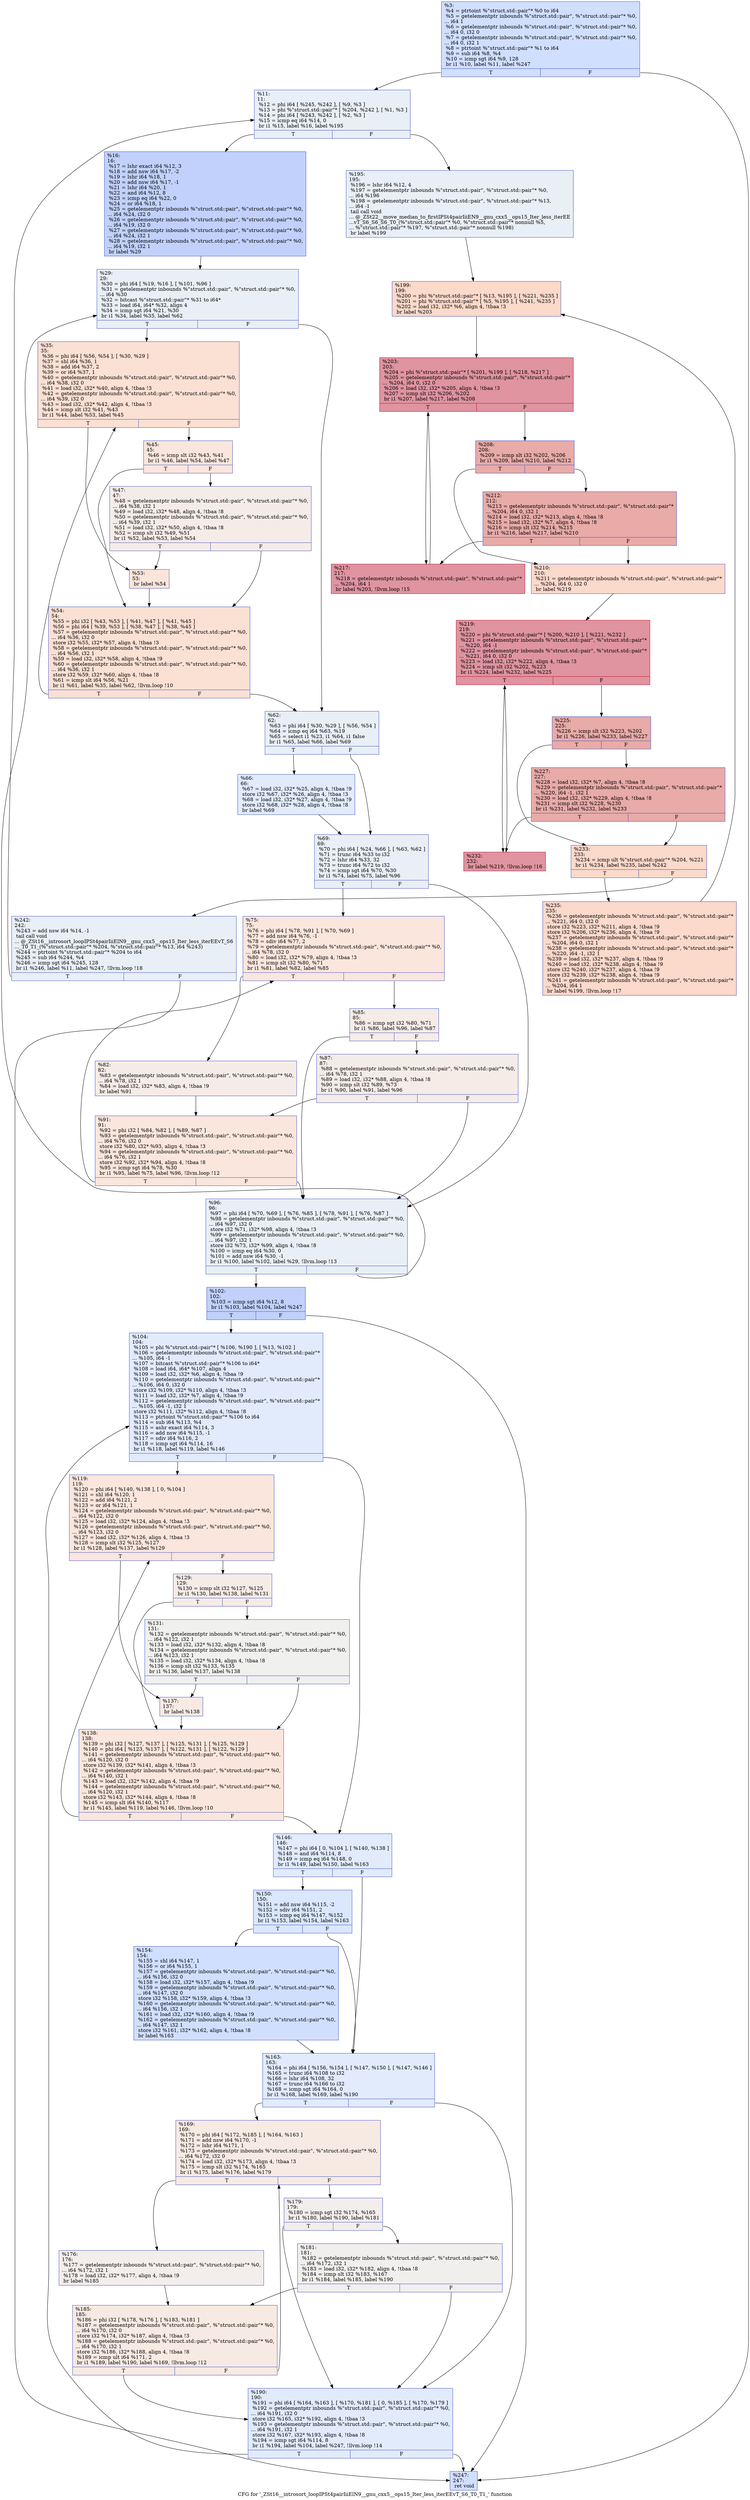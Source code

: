 digraph "CFG for '_ZSt16__introsort_loopIPSt4pairIiiElN9__gnu_cxx5__ops15_Iter_less_iterEEvT_S6_T0_T1_' function" {
	label="CFG for '_ZSt16__introsort_loopIPSt4pairIiiElN9__gnu_cxx5__ops15_Iter_less_iterEEvT_S6_T0_T1_' function";

	Node0x556a79163440 [shape=record,color="#3d50c3ff", style=filled, fillcolor="#96b7ff70",label="{%3:\l  %4 = ptrtoint %\"struct.std::pair\"* %0 to i64\l  %5 = getelementptr inbounds %\"struct.std::pair\", %\"struct.std::pair\"* %0,\l... i64 1\l  %6 = getelementptr inbounds %\"struct.std::pair\", %\"struct.std::pair\"* %0,\l... i64 0, i32 0\l  %7 = getelementptr inbounds %\"struct.std::pair\", %\"struct.std::pair\"* %0,\l... i64 0, i32 1\l  %8 = ptrtoint %\"struct.std::pair\"* %1 to i64\l  %9 = sub i64 %8, %4\l  %10 = icmp sgt i64 %9, 128\l  br i1 %10, label %11, label %247\l|{<s0>T|<s1>F}}"];
	Node0x556a79163440:s0 -> Node0x556a79163500;
	Node0x556a79163440:s1 -> Node0x556a79163900;
	Node0x556a79163500 [shape=record,color="#3d50c3ff", style=filled, fillcolor="#cedaeb70",label="{%11:\l11:                                               \l  %12 = phi i64 [ %245, %242 ], [ %9, %3 ]\l  %13 = phi %\"struct.std::pair\"* [ %204, %242 ], [ %1, %3 ]\l  %14 = phi i64 [ %243, %242 ], [ %2, %3 ]\l  %15 = icmp eq i64 %14, 0\l  br i1 %15, label %16, label %195\l|{<s0>T|<s1>F}}"];
	Node0x556a79163500:s0 -> Node0x556a7916a650;
	Node0x556a79163500:s1 -> Node0x556a7916a6a0;
	Node0x556a7916a650 [shape=record,color="#3d50c3ff", style=filled, fillcolor="#7396f570",label="{%16:\l16:                                               \l  %17 = lshr exact i64 %12, 3\l  %18 = add nsw i64 %17, -2\l  %19 = lshr i64 %18, 1\l  %20 = add nsw i64 %17, -1\l  %21 = lshr i64 %20, 1\l  %22 = and i64 %12, 8\l  %23 = icmp eq i64 %22, 0\l  %24 = or i64 %18, 1\l  %25 = getelementptr inbounds %\"struct.std::pair\", %\"struct.std::pair\"* %0,\l... i64 %24, i32 0\l  %26 = getelementptr inbounds %\"struct.std::pair\", %\"struct.std::pair\"* %0,\l... i64 %19, i32 0\l  %27 = getelementptr inbounds %\"struct.std::pair\", %\"struct.std::pair\"* %0,\l... i64 %24, i32 1\l  %28 = getelementptr inbounds %\"struct.std::pair\", %\"struct.std::pair\"* %0,\l... i64 %19, i32 1\l  br label %29\l}"];
	Node0x556a7916a650 -> Node0x556a7916ae90;
	Node0x556a7916ae90 [shape=record,color="#3d50c3ff", style=filled, fillcolor="#cedaeb70",label="{%29:\l29:                                               \l  %30 = phi i64 [ %19, %16 ], [ %101, %96 ]\l  %31 = getelementptr inbounds %\"struct.std::pair\", %\"struct.std::pair\"* %0,\l... i64 %30\l  %32 = bitcast %\"struct.std::pair\"* %31 to i64*\l  %33 = load i64, i64* %32, align 4\l  %34 = icmp sgt i64 %21, %30\l  br i1 %34, label %35, label %62\l|{<s0>T|<s1>F}}"];
	Node0x556a7916ae90:s0 -> Node0x556a7916b230;
	Node0x556a7916ae90:s1 -> Node0x556a7916b2c0;
	Node0x556a7916b230 [shape=record,color="#3d50c3ff", style=filled, fillcolor="#f7b99e70",label="{%35:\l35:                                               \l  %36 = phi i64 [ %56, %54 ], [ %30, %29 ]\l  %37 = shl i64 %36, 1\l  %38 = add i64 %37, 2\l  %39 = or i64 %37, 1\l  %40 = getelementptr inbounds %\"struct.std::pair\", %\"struct.std::pair\"* %0,\l... i64 %38, i32 0\l  %41 = load i32, i32* %40, align 4, !tbaa !3\l  %42 = getelementptr inbounds %\"struct.std::pair\", %\"struct.std::pair\"* %0,\l... i64 %39, i32 0\l  %43 = load i32, i32* %42, align 4, !tbaa !3\l  %44 = icmp slt i32 %41, %43\l  br i1 %44, label %53, label %45\l|{<s0>T|<s1>F}}"];
	Node0x556a7916b230:s0 -> Node0x556a7916ba10;
	Node0x556a7916b230:s1 -> Node0x556a7916baa0;
	Node0x556a7916baa0 [shape=record,color="#3d50c3ff", style=filled, fillcolor="#f3c7b170",label="{%45:\l45:                                               \l  %46 = icmp slt i32 %43, %41\l  br i1 %46, label %54, label %47\l|{<s0>T|<s1>F}}"];
	Node0x556a7916baa0:s0 -> Node0x556a7916b430;
	Node0x556a7916baa0:s1 -> Node0x556a7916bc70;
	Node0x556a7916bc70 [shape=record,color="#3d50c3ff", style=filled, fillcolor="#ead5c970",label="{%47:\l47:                                               \l  %48 = getelementptr inbounds %\"struct.std::pair\", %\"struct.std::pair\"* %0,\l... i64 %38, i32 1\l  %49 = load i32, i32* %48, align 4, !tbaa !8\l  %50 = getelementptr inbounds %\"struct.std::pair\", %\"struct.std::pair\"* %0,\l... i64 %39, i32 1\l  %51 = load i32, i32* %50, align 4, !tbaa !8\l  %52 = icmp slt i32 %49, %51\l  br i1 %52, label %53, label %54\l|{<s0>T|<s1>F}}"];
	Node0x556a7916bc70:s0 -> Node0x556a7916ba10;
	Node0x556a7916bc70:s1 -> Node0x556a7916b430;
	Node0x556a7916ba10 [shape=record,color="#3d50c3ff", style=filled, fillcolor="#f4c5ad70",label="{%53:\l53:                                               \l  br label %54\l}"];
	Node0x556a7916ba10 -> Node0x556a7916b430;
	Node0x556a7916b430 [shape=record,color="#3d50c3ff", style=filled, fillcolor="#f7b99e70",label="{%54:\l54:                                               \l  %55 = phi i32 [ %43, %53 ], [ %41, %47 ], [ %41, %45 ]\l  %56 = phi i64 [ %39, %53 ], [ %38, %47 ], [ %38, %45 ]\l  %57 = getelementptr inbounds %\"struct.std::pair\", %\"struct.std::pair\"* %0,\l... i64 %36, i32 0\l  store i32 %55, i32* %57, align 4, !tbaa !3\l  %58 = getelementptr inbounds %\"struct.std::pair\", %\"struct.std::pair\"* %0,\l... i64 %56, i32 1\l  %59 = load i32, i32* %58, align 4, !tbaa !9\l  %60 = getelementptr inbounds %\"struct.std::pair\", %\"struct.std::pair\"* %0,\l... i64 %36, i32 1\l  store i32 %59, i32* %60, align 4, !tbaa !8\l  %61 = icmp slt i64 %56, %21\l  br i1 %61, label %35, label %62, !llvm.loop !10\l|{<s0>T|<s1>F}}"];
	Node0x556a7916b430:s0 -> Node0x556a7916b230;
	Node0x556a7916b430:s1 -> Node0x556a7916b2c0;
	Node0x556a7916b2c0 [shape=record,color="#3d50c3ff", style=filled, fillcolor="#cedaeb70",label="{%62:\l62:                                               \l  %63 = phi i64 [ %30, %29 ], [ %56, %54 ]\l  %64 = icmp eq i64 %63, %19\l  %65 = select i1 %23, i1 %64, i1 false\l  br i1 %65, label %66, label %69\l|{<s0>T|<s1>F}}"];
	Node0x556a7916b2c0:s0 -> Node0x556a7916caa0;
	Node0x556a7916b2c0:s1 -> Node0x556a7916caf0;
	Node0x556a7916caa0 [shape=record,color="#3d50c3ff", style=filled, fillcolor="#bbd1f870",label="{%66:\l66:                                               \l  %67 = load i32, i32* %25, align 4, !tbaa !9\l  store i32 %67, i32* %26, align 4, !tbaa !3\l  %68 = load i32, i32* %27, align 4, !tbaa !9\l  store i32 %68, i32* %28, align 4, !tbaa !8\l  br label %69\l}"];
	Node0x556a7916caa0 -> Node0x556a7916caf0;
	Node0x556a7916caf0 [shape=record,color="#3d50c3ff", style=filled, fillcolor="#cedaeb70",label="{%69:\l69:                                               \l  %70 = phi i64 [ %24, %66 ], [ %63, %62 ]\l  %71 = trunc i64 %33 to i32\l  %72 = lshr i64 %33, 32\l  %73 = trunc i64 %72 to i32\l  %74 = icmp sgt i64 %70, %30\l  br i1 %74, label %75, label %96\l|{<s0>T|<s1>F}}"];
	Node0x556a7916caf0:s0 -> Node0x556a7916d110;
	Node0x556a7916caf0:s1 -> Node0x556a7916af80;
	Node0x556a7916d110 [shape=record,color="#3d50c3ff", style=filled, fillcolor="#f3c7b170",label="{%75:\l75:                                               \l  %76 = phi i64 [ %78, %91 ], [ %70, %69 ]\l  %77 = add nsw i64 %76, -1\l  %78 = sdiv i64 %77, 2\l  %79 = getelementptr inbounds %\"struct.std::pair\", %\"struct.std::pair\"* %0,\l... i64 %78, i32 0\l  %80 = load i32, i32* %79, align 4, !tbaa !3\l  %81 = icmp slt i32 %80, %71\l  br i1 %81, label %82, label %85\l|{<s0>T|<s1>F}}"];
	Node0x556a7916d110:s0 -> Node0x556a7916d5f0;
	Node0x556a7916d110:s1 -> Node0x556a7916d640;
	Node0x556a7916d5f0 [shape=record,color="#3d50c3ff", style=filled, fillcolor="#ead5c970",label="{%82:\l82:                                               \l  %83 = getelementptr inbounds %\"struct.std::pair\", %\"struct.std::pair\"* %0,\l... i64 %78, i32 1\l  %84 = load i32, i32* %83, align 4, !tbaa !9\l  br label %91\l}"];
	Node0x556a7916d5f0 -> Node0x556a7916d210;
	Node0x556a7916d640 [shape=record,color="#3d50c3ff", style=filled, fillcolor="#ead5c970",label="{%85:\l85:                                               \l  %86 = icmp sgt i32 %80, %71\l  br i1 %86, label %96, label %87\l|{<s0>T|<s1>F}}"];
	Node0x556a7916d640:s0 -> Node0x556a7916af80;
	Node0x556a7916d640:s1 -> Node0x556a7916d970;
	Node0x556a7916d970 [shape=record,color="#3d50c3ff", style=filled, fillcolor="#ead5c970",label="{%87:\l87:                                               \l  %88 = getelementptr inbounds %\"struct.std::pair\", %\"struct.std::pair\"* %0,\l... i64 %78, i32 1\l  %89 = load i32, i32* %88, align 4, !tbaa !8\l  %90 = icmp slt i32 %89, %73\l  br i1 %90, label %91, label %96\l|{<s0>T|<s1>F}}"];
	Node0x556a7916d970:s0 -> Node0x556a7916d210;
	Node0x556a7916d970:s1 -> Node0x556a7916af80;
	Node0x556a7916d210 [shape=record,color="#3d50c3ff", style=filled, fillcolor="#f3c7b170",label="{%91:\l91:                                               \l  %92 = phi i32 [ %84, %82 ], [ %89, %87 ]\l  %93 = getelementptr inbounds %\"struct.std::pair\", %\"struct.std::pair\"* %0,\l... i64 %76, i32 0\l  store i32 %80, i32* %93, align 4, !tbaa !3\l  %94 = getelementptr inbounds %\"struct.std::pair\", %\"struct.std::pair\"* %0,\l... i64 %76, i32 1\l  store i32 %92, i32* %94, align 4, !tbaa !8\l  %95 = icmp sgt i64 %78, %30\l  br i1 %95, label %75, label %96, !llvm.loop !12\l|{<s0>T|<s1>F}}"];
	Node0x556a7916d210:s0 -> Node0x556a7916d110;
	Node0x556a7916d210:s1 -> Node0x556a7916af80;
	Node0x556a7916af80 [shape=record,color="#3d50c3ff", style=filled, fillcolor="#cedaeb70",label="{%96:\l96:                                               \l  %97 = phi i64 [ %70, %69 ], [ %76, %85 ], [ %78, %91 ], [ %76, %87 ]\l  %98 = getelementptr inbounds %\"struct.std::pair\", %\"struct.std::pair\"* %0,\l... i64 %97, i32 0\l  store i32 %71, i32* %98, align 4, !tbaa !3\l  %99 = getelementptr inbounds %\"struct.std::pair\", %\"struct.std::pair\"* %0,\l... i64 %97, i32 1\l  store i32 %73, i32* %99, align 4, !tbaa !8\l  %100 = icmp eq i64 %30, 0\l  %101 = add nsw i64 %30, -1\l  br i1 %100, label %102, label %29, !llvm.loop !13\l|{<s0>T|<s1>F}}"];
	Node0x556a7916af80:s0 -> Node0x556a7916e6b0;
	Node0x556a7916af80:s1 -> Node0x556a7916ae90;
	Node0x556a7916e6b0 [shape=record,color="#3d50c3ff", style=filled, fillcolor="#7396f570",label="{%102:\l102:                                              \l  %103 = icmp sgt i64 %12, 8\l  br i1 %103, label %104, label %247\l|{<s0>T|<s1>F}}"];
	Node0x556a7916e6b0:s0 -> Node0x556a7916e8e0;
	Node0x556a7916e6b0:s1 -> Node0x556a79163900;
	Node0x556a7916e8e0 [shape=record,color="#3d50c3ff", style=filled, fillcolor="#bbd1f870",label="{%104:\l104:                                              \l  %105 = phi %\"struct.std::pair\"* [ %106, %190 ], [ %13, %102 ]\l  %106 = getelementptr inbounds %\"struct.std::pair\", %\"struct.std::pair\"*\l... %105, i64 -1\l  %107 = bitcast %\"struct.std::pair\"* %106 to i64*\l  %108 = load i64, i64* %107, align 4\l  %109 = load i32, i32* %6, align 4, !tbaa !9\l  %110 = getelementptr inbounds %\"struct.std::pair\", %\"struct.std::pair\"*\l... %106, i64 0, i32 0\l  store i32 %109, i32* %110, align 4, !tbaa !3\l  %111 = load i32, i32* %7, align 4, !tbaa !9\l  %112 = getelementptr inbounds %\"struct.std::pair\", %\"struct.std::pair\"*\l... %105, i64 -1, i32 1\l  store i32 %111, i32* %112, align 4, !tbaa !8\l  %113 = ptrtoint %\"struct.std::pair\"* %106 to i64\l  %114 = sub i64 %113, %4\l  %115 = ashr exact i64 %114, 3\l  %116 = add nsw i64 %115, -1\l  %117 = sdiv i64 %116, 2\l  %118 = icmp sgt i64 %114, 16\l  br i1 %118, label %119, label %146\l|{<s0>T|<s1>F}}"];
	Node0x556a7916e8e0:s0 -> Node0x556a7916f360;
	Node0x556a7916e8e0:s1 -> Node0x556a7916f3b0;
	Node0x556a7916f360 [shape=record,color="#3d50c3ff", style=filled, fillcolor="#f3c7b170",label="{%119:\l119:                                              \l  %120 = phi i64 [ %140, %138 ], [ 0, %104 ]\l  %121 = shl i64 %120, 1\l  %122 = add i64 %121, 2\l  %123 = or i64 %121, 1\l  %124 = getelementptr inbounds %\"struct.std::pair\", %\"struct.std::pair\"* %0,\l... i64 %122, i32 0\l  %125 = load i32, i32* %124, align 4, !tbaa !3\l  %126 = getelementptr inbounds %\"struct.std::pair\", %\"struct.std::pair\"* %0,\l... i64 %123, i32 0\l  %127 = load i32, i32* %126, align 4, !tbaa !3\l  %128 = icmp slt i32 %125, %127\l  br i1 %128, label %137, label %129\l|{<s0>T|<s1>F}}"];
	Node0x556a7916f360:s0 -> Node0x556a791702e0;
	Node0x556a7916f360:s1 -> Node0x556a79170370;
	Node0x556a79170370 [shape=record,color="#3d50c3ff", style=filled, fillcolor="#ead5c970",label="{%129:\l129:                                              \l  %130 = icmp slt i32 %127, %125\l  br i1 %130, label %138, label %131\l|{<s0>T|<s1>F}}"];
	Node0x556a79170370:s0 -> Node0x556a7916f4f0;
	Node0x556a79170370:s1 -> Node0x556a79170540;
	Node0x556a79170540 [shape=record,color="#3d50c3ff", style=filled, fillcolor="#dedcdb70",label="{%131:\l131:                                              \l  %132 = getelementptr inbounds %\"struct.std::pair\", %\"struct.std::pair\"* %0,\l... i64 %122, i32 1\l  %133 = load i32, i32* %132, align 4, !tbaa !8\l  %134 = getelementptr inbounds %\"struct.std::pair\", %\"struct.std::pair\"* %0,\l... i64 %123, i32 1\l  %135 = load i32, i32* %134, align 4, !tbaa !8\l  %136 = icmp slt i32 %133, %135\l  br i1 %136, label %137, label %138\l|{<s0>T|<s1>F}}"];
	Node0x556a79170540:s0 -> Node0x556a791702e0;
	Node0x556a79170540:s1 -> Node0x556a7916f4f0;
	Node0x556a791702e0 [shape=record,color="#3d50c3ff", style=filled, fillcolor="#eed0c070",label="{%137:\l137:                                              \l  br label %138\l}"];
	Node0x556a791702e0 -> Node0x556a7916f4f0;
	Node0x556a7916f4f0 [shape=record,color="#3d50c3ff", style=filled, fillcolor="#f3c7b170",label="{%138:\l138:                                              \l  %139 = phi i32 [ %127, %137 ], [ %125, %131 ], [ %125, %129 ]\l  %140 = phi i64 [ %123, %137 ], [ %122, %131 ], [ %122, %129 ]\l  %141 = getelementptr inbounds %\"struct.std::pair\", %\"struct.std::pair\"* %0,\l... i64 %120, i32 0\l  store i32 %139, i32* %141, align 4, !tbaa !3\l  %142 = getelementptr inbounds %\"struct.std::pair\", %\"struct.std::pair\"* %0,\l... i64 %140, i32 1\l  %143 = load i32, i32* %142, align 4, !tbaa !9\l  %144 = getelementptr inbounds %\"struct.std::pair\", %\"struct.std::pair\"* %0,\l... i64 %120, i32 1\l  store i32 %143, i32* %144, align 4, !tbaa !8\l  %145 = icmp slt i64 %140, %117\l  br i1 %145, label %119, label %146, !llvm.loop !10\l|{<s0>T|<s1>F}}"];
	Node0x556a7916f4f0:s0 -> Node0x556a7916f360;
	Node0x556a7916f4f0:s1 -> Node0x556a7916f3b0;
	Node0x556a7916f3b0 [shape=record,color="#3d50c3ff", style=filled, fillcolor="#bbd1f870",label="{%146:\l146:                                              \l  %147 = phi i64 [ 0, %104 ], [ %140, %138 ]\l  %148 = and i64 %114, 8\l  %149 = icmp eq i64 %148, 0\l  br i1 %149, label %150, label %163\l|{<s0>T|<s1>F}}"];
	Node0x556a7916f3b0:s0 -> Node0x556a7913fed0;
	Node0x556a7916f3b0:s1 -> Node0x556a7913ff20;
	Node0x556a7913fed0 [shape=record,color="#3d50c3ff", style=filled, fillcolor="#abc8fd70",label="{%150:\l150:                                              \l  %151 = add nsw i64 %115, -2\l  %152 = sdiv i64 %151, 2\l  %153 = icmp eq i64 %147, %152\l  br i1 %153, label %154, label %163\l|{<s0>T|<s1>F}}"];
	Node0x556a7913fed0:s0 -> Node0x556a791721e0;
	Node0x556a7913fed0:s1 -> Node0x556a7913ff20;
	Node0x556a791721e0 [shape=record,color="#3d50c3ff", style=filled, fillcolor="#96b7ff70",label="{%154:\l154:                                              \l  %155 = shl i64 %147, 1\l  %156 = or i64 %155, 1\l  %157 = getelementptr inbounds %\"struct.std::pair\", %\"struct.std::pair\"* %0,\l... i64 %156, i32 0\l  %158 = load i32, i32* %157, align 4, !tbaa !9\l  %159 = getelementptr inbounds %\"struct.std::pair\", %\"struct.std::pair\"* %0,\l... i64 %147, i32 0\l  store i32 %158, i32* %159, align 4, !tbaa !3\l  %160 = getelementptr inbounds %\"struct.std::pair\", %\"struct.std::pair\"* %0,\l... i64 %156, i32 1\l  %161 = load i32, i32* %160, align 4, !tbaa !9\l  %162 = getelementptr inbounds %\"struct.std::pair\", %\"struct.std::pair\"* %0,\l... i64 %147, i32 1\l  store i32 %161, i32* %162, align 4, !tbaa !8\l  br label %163\l}"];
	Node0x556a791721e0 -> Node0x556a7913ff20;
	Node0x556a7913ff20 [shape=record,color="#3d50c3ff", style=filled, fillcolor="#bbd1f870",label="{%163:\l163:                                              \l  %164 = phi i64 [ %156, %154 ], [ %147, %150 ], [ %147, %146 ]\l  %165 = trunc i64 %108 to i32\l  %166 = lshr i64 %108, 32\l  %167 = trunc i64 %166 to i32\l  %168 = icmp sgt i64 %164, 0\l  br i1 %168, label %169, label %190\l|{<s0>T|<s1>F}}"];
	Node0x556a7913ff20:s0 -> Node0x556a7913fb00;
	Node0x556a7913ff20:s1 -> Node0x556a7916e9e0;
	Node0x556a7913fb00 [shape=record,color="#3d50c3ff", style=filled, fillcolor="#eed0c070",label="{%169:\l169:                                              \l  %170 = phi i64 [ %172, %185 ], [ %164, %163 ]\l  %171 = add nsw i64 %170, -1\l  %172 = lshr i64 %171, 1\l  %173 = getelementptr inbounds %\"struct.std::pair\", %\"struct.std::pair\"* %0,\l... i64 %172, i32 0\l  %174 = load i32, i32* %173, align 4, !tbaa !3\l  %175 = icmp slt i32 %174, %165\l  br i1 %175, label %176, label %179\l|{<s0>T|<s1>F}}"];
	Node0x556a7913fb00:s0 -> Node0x556a791612c0;
	Node0x556a7913fb00:s1 -> Node0x556a79161310;
	Node0x556a791612c0 [shape=record,color="#3d50c3ff", style=filled, fillcolor="#e3d9d370",label="{%176:\l176:                                              \l  %177 = getelementptr inbounds %\"struct.std::pair\", %\"struct.std::pair\"* %0,\l... i64 %172, i32 1\l  %178 = load i32, i32* %177, align 4, !tbaa !9\l  br label %185\l}"];
	Node0x556a791612c0 -> Node0x556a79173340;
	Node0x556a79161310 [shape=record,color="#3d50c3ff", style=filled, fillcolor="#e3d9d370",label="{%179:\l179:                                              \l  %180 = icmp sgt i32 %174, %165\l  br i1 %180, label %190, label %181\l|{<s0>T|<s1>F}}"];
	Node0x556a79161310:s0 -> Node0x556a7916e9e0;
	Node0x556a79161310:s1 -> Node0x556a79161640;
	Node0x556a79161640 [shape=record,color="#3d50c3ff", style=filled, fillcolor="#e0dbd870",label="{%181:\l181:                                              \l  %182 = getelementptr inbounds %\"struct.std::pair\", %\"struct.std::pair\"* %0,\l... i64 %172, i32 1\l  %183 = load i32, i32* %182, align 4, !tbaa !8\l  %184 = icmp slt i32 %183, %167\l  br i1 %184, label %185, label %190\l|{<s0>T|<s1>F}}"];
	Node0x556a79161640:s0 -> Node0x556a79173340;
	Node0x556a79161640:s1 -> Node0x556a7916e9e0;
	Node0x556a79173340 [shape=record,color="#3d50c3ff", style=filled, fillcolor="#eed0c070",label="{%185:\l185:                                              \l  %186 = phi i32 [ %178, %176 ], [ %183, %181 ]\l  %187 = getelementptr inbounds %\"struct.std::pair\", %\"struct.std::pair\"* %0,\l... i64 %170, i32 0\l  store i32 %174, i32* %187, align 4, !tbaa !3\l  %188 = getelementptr inbounds %\"struct.std::pair\", %\"struct.std::pair\"* %0,\l... i64 %170, i32 1\l  store i32 %186, i32* %188, align 4, !tbaa !8\l  %189 = icmp ult i64 %171, 2\l  br i1 %189, label %190, label %169, !llvm.loop !12\l|{<s0>T|<s1>F}}"];
	Node0x556a79173340:s0 -> Node0x556a7916e9e0;
	Node0x556a79173340:s1 -> Node0x556a7913fb00;
	Node0x556a7916e9e0 [shape=record,color="#3d50c3ff", style=filled, fillcolor="#bbd1f870",label="{%190:\l190:                                              \l  %191 = phi i64 [ %164, %163 ], [ %170, %181 ], [ 0, %185 ], [ %170, %179 ]\l  %192 = getelementptr inbounds %\"struct.std::pair\", %\"struct.std::pair\"* %0,\l... i64 %191, i32 0\l  store i32 %165, i32* %192, align 4, !tbaa !3\l  %193 = getelementptr inbounds %\"struct.std::pair\", %\"struct.std::pair\"* %0,\l... i64 %191, i32 1\l  store i32 %167, i32* %193, align 4, !tbaa !8\l  %194 = icmp sgt i64 %114, 8\l  br i1 %194, label %104, label %247, !llvm.loop !14\l|{<s0>T|<s1>F}}"];
	Node0x556a7916e9e0:s0 -> Node0x556a7916e8e0;
	Node0x556a7916e9e0:s1 -> Node0x556a79163900;
	Node0x556a7916a6a0 [shape=record,color="#3d50c3ff", style=filled, fillcolor="#cedaeb70",label="{%195:\l195:                                              \l  %196 = lshr i64 %12, 4\l  %197 = getelementptr inbounds %\"struct.std::pair\", %\"struct.std::pair\"* %0,\l... i64 %196\l  %198 = getelementptr inbounds %\"struct.std::pair\", %\"struct.std::pair\"* %13,\l... i64 -1\l  tail call void\l... @_ZSt22__move_median_to_firstIPSt4pairIiiEN9__gnu_cxx5__ops15_Iter_less_iterEE\l...vT_S6_S6_S6_T0_(%\"struct.std::pair\"* %0, %\"struct.std::pair\"* nonnull %5,\l... %\"struct.std::pair\"* %197, %\"struct.std::pair\"* nonnull %198)\l  br label %199\l}"];
	Node0x556a7916a6a0 -> Node0x556a7915f7f0;
	Node0x556a7915f7f0 [shape=record,color="#3d50c3ff", style=filled, fillcolor="#f7a88970",label="{%199:\l199:                                              \l  %200 = phi %\"struct.std::pair\"* [ %13, %195 ], [ %221, %235 ]\l  %201 = phi %\"struct.std::pair\"* [ %5, %195 ], [ %241, %235 ]\l  %202 = load i32, i32* %6, align 4, !tbaa !3\l  br label %203\l}"];
	Node0x556a7915f7f0 -> Node0x556a7915fa90;
	Node0x556a7915fa90 [shape=record,color="#b70d28ff", style=filled, fillcolor="#b70d2870",label="{%203:\l203:                                              \l  %204 = phi %\"struct.std::pair\"* [ %201, %199 ], [ %218, %217 ]\l  %205 = getelementptr inbounds %\"struct.std::pair\", %\"struct.std::pair\"*\l... %204, i64 0, i32 0\l  %206 = load i32, i32* %205, align 4, !tbaa !3\l  %207 = icmp slt i32 %206, %202\l  br i1 %207, label %217, label %208\l|{<s0>T|<s1>F}}"];
	Node0x556a7915fa90:s0 -> Node0x556a7915fb80;
	Node0x556a7915fa90:s1 -> Node0x556a7915fe40;
	Node0x556a7915fe40 [shape=record,color="#3d50c3ff", style=filled, fillcolor="#cc403a70",label="{%208:\l208:                                              \l  %209 = icmp slt i32 %202, %206\l  br i1 %209, label %210, label %212\l|{<s0>T|<s1>F}}"];
	Node0x556a7915fe40:s0 -> Node0x556a7915ffd0;
	Node0x556a7915fe40:s1 -> Node0x556a79160020;
	Node0x556a7915ffd0 [shape=record,color="#3d50c3ff", style=filled, fillcolor="#f7a88970",label="{%210:\l210:                                              \l  %211 = getelementptr inbounds %\"struct.std::pair\", %\"struct.std::pair\"*\l... %204, i64 0, i32 0\l  br label %219\l}"];
	Node0x556a7915ffd0 -> Node0x556a791601e0;
	Node0x556a79160020 [shape=record,color="#3d50c3ff", style=filled, fillcolor="#cc403a70",label="{%212:\l212:                                              \l  %213 = getelementptr inbounds %\"struct.std::pair\", %\"struct.std::pair\"*\l... %204, i64 0, i32 1\l  %214 = load i32, i32* %213, align 4, !tbaa !8\l  %215 = load i32, i32* %7, align 4, !tbaa !8\l  %216 = icmp slt i32 %214, %215\l  br i1 %216, label %217, label %210\l|{<s0>T|<s1>F}}"];
	Node0x556a79160020:s0 -> Node0x556a7915fb80;
	Node0x556a79160020:s1 -> Node0x556a7915ffd0;
	Node0x556a7915fb80 [shape=record,color="#b70d28ff", style=filled, fillcolor="#b70d2870",label="{%217:\l217:                                              \l  %218 = getelementptr inbounds %\"struct.std::pair\", %\"struct.std::pair\"*\l... %204, i64 1\l  br label %203, !llvm.loop !15\l}"];
	Node0x556a7915fb80 -> Node0x556a7915fa90;
	Node0x556a791601e0 [shape=record,color="#b70d28ff", style=filled, fillcolor="#b70d2870",label="{%219:\l219:                                              \l  %220 = phi %\"struct.std::pair\"* [ %200, %210 ], [ %221, %232 ]\l  %221 = getelementptr inbounds %\"struct.std::pair\", %\"struct.std::pair\"*\l... %220, i64 -1\l  %222 = getelementptr inbounds %\"struct.std::pair\", %\"struct.std::pair\"*\l... %221, i64 0, i32 0\l  %223 = load i32, i32* %222, align 4, !tbaa !3\l  %224 = icmp slt i32 %202, %223\l  br i1 %224, label %232, label %225\l|{<s0>T|<s1>F}}"];
	Node0x556a791601e0:s0 -> Node0x556a79160710;
	Node0x556a791601e0:s1 -> Node0x556a791608b0;
	Node0x556a791608b0 [shape=record,color="#3d50c3ff", style=filled, fillcolor="#cc403a70",label="{%225:\l225:                                              \l  %226 = icmp slt i32 %223, %202\l  br i1 %226, label %233, label %227\l|{<s0>T|<s1>F}}"];
	Node0x556a791608b0:s0 -> Node0x556a79178fb0;
	Node0x556a791608b0:s1 -> Node0x556a79179000;
	Node0x556a79179000 [shape=record,color="#3d50c3ff", style=filled, fillcolor="#cc403a70",label="{%227:\l227:                                              \l  %228 = load i32, i32* %7, align 4, !tbaa !8\l  %229 = getelementptr inbounds %\"struct.std::pair\", %\"struct.std::pair\"*\l... %220, i64 -1, i32 1\l  %230 = load i32, i32* %229, align 4, !tbaa !8\l  %231 = icmp slt i32 %228, %230\l  br i1 %231, label %232, label %233\l|{<s0>T|<s1>F}}"];
	Node0x556a79179000:s0 -> Node0x556a79160710;
	Node0x556a79179000:s1 -> Node0x556a79178fb0;
	Node0x556a79160710 [shape=record,color="#b70d28ff", style=filled, fillcolor="#b70d2870",label="{%232:\l232:                                              \l  br label %219, !llvm.loop !16\l}"];
	Node0x556a79160710 -> Node0x556a791601e0;
	Node0x556a79178fb0 [shape=record,color="#3d50c3ff", style=filled, fillcolor="#f7a88970",label="{%233:\l233:                                              \l  %234 = icmp ult %\"struct.std::pair\"* %204, %221\l  br i1 %234, label %235, label %242\l|{<s0>T|<s1>F}}"];
	Node0x556a79178fb0:s0 -> Node0x556a7915f840;
	Node0x556a79178fb0:s1 -> Node0x556a7916a480;
	Node0x556a7915f840 [shape=record,color="#3d50c3ff", style=filled, fillcolor="#f7a88970",label="{%235:\l235:                                              \l  %236 = getelementptr inbounds %\"struct.std::pair\", %\"struct.std::pair\"*\l... %221, i64 0, i32 0\l  store i32 %223, i32* %211, align 4, !tbaa !9\l  store i32 %206, i32* %236, align 4, !tbaa !9\l  %237 = getelementptr inbounds %\"struct.std::pair\", %\"struct.std::pair\"*\l... %204, i64 0, i32 1\l  %238 = getelementptr inbounds %\"struct.std::pair\", %\"struct.std::pair\"*\l... %220, i64 -1, i32 1\l  %239 = load i32, i32* %237, align 4, !tbaa !9\l  %240 = load i32, i32* %238, align 4, !tbaa !9\l  store i32 %240, i32* %237, align 4, !tbaa !9\l  store i32 %239, i32* %238, align 4, !tbaa !9\l  %241 = getelementptr inbounds %\"struct.std::pair\", %\"struct.std::pair\"*\l... %204, i64 1\l  br label %199, !llvm.loop !17\l}"];
	Node0x556a7915f840 -> Node0x556a7915f7f0;
	Node0x556a7916a480 [shape=record,color="#3d50c3ff", style=filled, fillcolor="#cedaeb70",label="{%242:\l242:                                              \l  %243 = add nsw i64 %14, -1\l  tail call void\l... @_ZSt16__introsort_loopIPSt4pairIiiElN9__gnu_cxx5__ops15_Iter_less_iterEEvT_S6\l..._T0_T1_(%\"struct.std::pair\"* %204, %\"struct.std::pair\"* %13, i64 %243)\l  %244 = ptrtoint %\"struct.std::pair\"* %204 to i64\l  %245 = sub i64 %244, %4\l  %246 = icmp sgt i64 %245, 128\l  br i1 %246, label %11, label %247, !llvm.loop !18\l|{<s0>T|<s1>F}}"];
	Node0x556a7916a480:s0 -> Node0x556a79163500;
	Node0x556a7916a480:s1 -> Node0x556a79163900;
	Node0x556a79163900 [shape=record,color="#3d50c3ff", style=filled, fillcolor="#96b7ff70",label="{%247:\l247:                                              \l  ret void\l}"];
}
